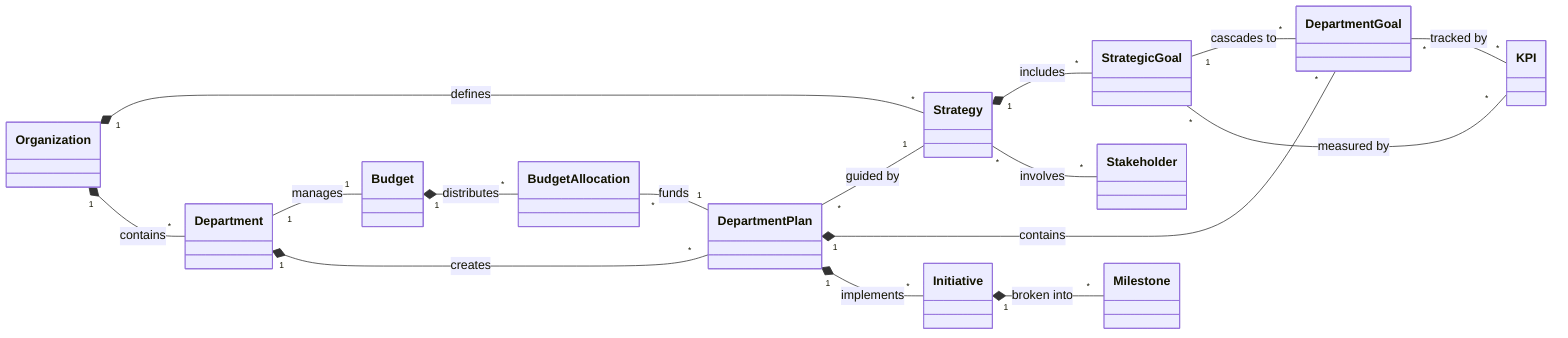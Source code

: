 classDiagram
    direction LR
    class Organization
    class Strategy
    class Department
    class StrategicGoal
    class DepartmentPlan
    class DepartmentGoal
    class KPI
    class Budget
    class BudgetAllocation
    class Initiative
    class Milestone
    class Stakeholder
    
    Organization "1" *-- "*" Strategy : defines
    Organization "1" *-- "*" Department : contains
    
    Strategy "1" *-- "*" StrategicGoal : includes
    Strategy "*" -- "*" Stakeholder : involves
    
    Department "1" -- "1" Budget : manages
    Department "1" *-- "*" DepartmentPlan : creates
    
    DepartmentPlan "*" -- "1" Strategy : guided by
    DepartmentPlan "1" *-- "*" DepartmentGoal : contains
    DepartmentPlan "1" *-- "*" Initiative : implements
    
    StrategicGoal "1" -- "*" DepartmentGoal : cascades to
    StrategicGoal "*" -- "*" KPI : measured by
    
    Budget "1" *-- "*" BudgetAllocation : distributes
    BudgetAllocation "*" -- "1" DepartmentPlan : funds
    
    Initiative "1" *-- "*" Milestone : broken into
    
    DepartmentGoal "*" -- "*" KPI : tracked by